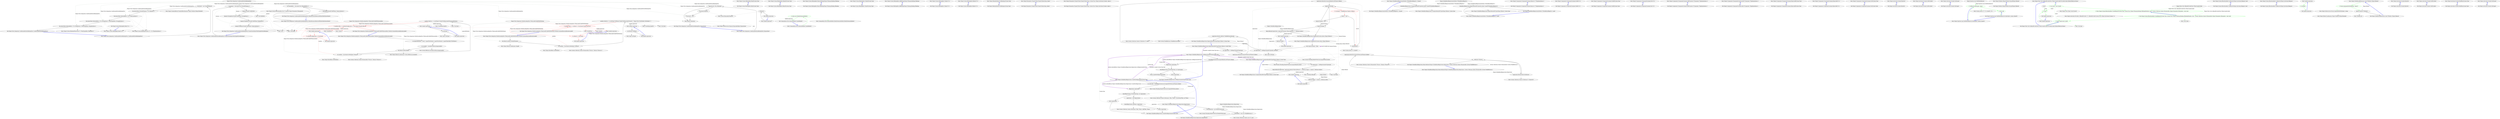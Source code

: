digraph  {
n34 [label="Ninject.Tests.Integration.ConditionalAttributeBindingTests", span=""];
n0 [cluster="Ninject.Tests.Integration.ConditionalAttributeBindingTests.ConditionalAttributeBindingTests()", label="Entry Ninject.Tests.Integration.ConditionalAttributeBindingTests.ConditionalAttributeBindingTests()", span="75-75"];
n1 [cluster="Ninject.Tests.Integration.ConditionalAttributeBindingTests.ConditionalAttributeBindingTests()", label="this.kernel = new StandardKernel()", span="77-77"];
n2 [cluster="Ninject.Tests.Integration.ConditionalAttributeBindingTests.ConditionalAttributeBindingTests()", label="this.kernel.Bind<IVariableWeapon>().To<Hammer>()", span="78-78"];
n7 [cluster="Ninject.StandardKernel.StandardKernel(params Ninject.Modules.INinjectModule[])", label="Entry Ninject.StandardKernel.StandardKernel(params Ninject.Modules.INinjectModule[])", span="31-31"];
n3 [cluster="Ninject.Tests.Integration.ConditionalAttributeBindingTests.ConditionalAttributeBindingTests()", label="this.kernel.Bind<IAttackAbility>().To<UnknownAttack>()", span="79-79"];
n8 [cluster="Ninject.Syntax.IBindingRoot.Bind<T>()", label="Entry Ninject.Syntax.IBindingRoot.Bind<T>()", span="23-23"];
n9 [cluster="Ninject.Syntax.IBindingToSyntax<T1>.To<TImplementation>()", label="Entry Ninject.Syntax.IBindingToSyntax<T1>.To<TImplementation>()", span="31-31"];
n4 [cluster="Ninject.Tests.Integration.ConditionalAttributeBindingTests.ConditionalAttributeBindingTests()", label="this.kernel.Bind<IAttackAbility>().To<StrongAttack>().WhenTargetHas<StrongAttribute>()", span="80-80"];
n5 [cluster="Ninject.Tests.Integration.ConditionalAttributeBindingTests.ConditionalAttributeBindingTests()", label="this.kernel.Bind<IAttackAbility>().To<WeakAttack>().WhenTargetHas<WeakAttribute>()", span="81-81"];
n10 [cluster="Ninject.Syntax.IBindingWhenSyntax<T>.WhenTargetHas<TAttribute>()", label="Entry Ninject.Syntax.IBindingWhenSyntax<T>.WhenTargetHas<TAttribute>()", span="104-104"];
n6 [cluster="Ninject.Tests.Integration.ConditionalAttributeBindingTests.ConditionalAttributeBindingTests()", label="Exit Ninject.Tests.Integration.ConditionalAttributeBindingTests.ConditionalAttributeBindingTests()", span="75-75"];
n11 [cluster="Ninject.Tests.Integration.ConditionalAttributeBindingTests.DefaultInstanceIsResolvedWhenNoAttributesMatch()", label="Entry Ninject.Tests.Integration.ConditionalAttributeBindingTests.DefaultInstanceIsResolvedWhenNoAttributesMatch()", span="85-85"];
n12 [cluster="Ninject.Tests.Integration.ConditionalAttributeBindingTests.DefaultInstanceIsResolvedWhenNoAttributesMatch()", label="var attackAbility = this.kernel.Get<IAttackAbility>()", span="87-87"];
n13 [cluster="Ninject.Tests.Integration.ConditionalAttributeBindingTests.DefaultInstanceIsResolvedWhenNoAttributesMatch()", label="attackAbility.Should().BeOfType<UnknownAttack>()", span="88-88"];
n15 [cluster="Ninject.Syntax.IResolutionRoot.Get<T>(params Ninject.Parameters.IParameter[])", label="Entry Ninject.Syntax.IResolutionRoot.Get<T>(params Ninject.Parameters.IParameter[])", span="30-30"];
n14 [cluster="Ninject.Tests.Integration.ConditionalAttributeBindingTests.DefaultInstanceIsResolvedWhenNoAttributesMatch()", label="Exit Ninject.Tests.Integration.ConditionalAttributeBindingTests.DefaultInstanceIsResolvedWhenNoAttributesMatch()", span="85-85"];
n16 [cluster="Unk.Should", label="Entry Unk.Should", span=""];
n17 [cluster="Unk.>", label="Entry Unk.>", span=""];
n18 [cluster="Ninject.Tests.Integration.ConditionalAttributeBindingTests.PropertiesAreInjectMatchingAttributeBindings()", label="Entry Ninject.Tests.Integration.ConditionalAttributeBindingTests.PropertiesAreInjectMatchingAttributeBindings()", span="92-92"];
n19 [cluster="Ninject.Tests.Integration.ConditionalAttributeBindingTests.PropertiesAreInjectMatchingAttributeBindings()", label="var hammer = this.kernel.Get<IVariableWeapon>()", span="94-94"];
n20 [cluster="Ninject.Tests.Integration.ConditionalAttributeBindingTests.PropertiesAreInjectMatchingAttributeBindings()", label="hammer.Should().NotBeNull()", span="95-95"];
n21 [cluster="Ninject.Tests.Integration.ConditionalAttributeBindingTests.PropertiesAreInjectMatchingAttributeBindings()", label="hammer.StrongAttack.Should().BeOfType<StrongAttack>()", span="96-96"];
n22 [cluster="Ninject.Tests.Integration.ConditionalAttributeBindingTests.PropertiesAreInjectMatchingAttributeBindings()", label="hammer.WeakAttack.Should().BeOfType<WeakAttack>()", span="97-97"];
n23 [cluster="Ninject.Tests.Integration.ConditionalAttributeBindingTests.PropertiesAreInjectMatchingAttributeBindings()", label="hammer.WtfAttack.Should().BeOfType<UnknownAttack>()", span="98-98"];
n25 [cluster="Unk.NotBeNull", label="Entry Unk.NotBeNull", span=""];
n24 [cluster="Ninject.Tests.Integration.ConditionalAttributeBindingTests.PropertiesAreInjectMatchingAttributeBindings()", label="Exit Ninject.Tests.Integration.ConditionalAttributeBindingTests.PropertiesAreInjectMatchingAttributeBindings()", span="92-92"];
n26 [cluster="Ninject.Tests.Integration.ConditionalAttributeBindingTests.Dispose(bool)", label="Entry Ninject.Tests.Integration.ConditionalAttributeBindingTests.Dispose(bool)", span="101-101"];
n27 [cluster="Ninject.Tests.Integration.ConditionalAttributeBindingTests.Dispose(bool)", label="disposing && !this.IsDisposed", span="103-103"];
n30 [cluster="Ninject.Tests.Integration.ConditionalAttributeBindingTests.Dispose(bool)", label="base.Dispose( disposing )", span="108-108"];
n28 [cluster="Ninject.Tests.Integration.ConditionalAttributeBindingTests.Dispose(bool)", label="this.kernel.Dispose()", span="105-105"];
n29 [cluster="Ninject.Tests.Integration.ConditionalAttributeBindingTests.Dispose(bool)", label="this.kernel = null", span="106-106"];
n32 [cluster="System.IDisposable.Dispose()", label="Entry System.IDisposable.Dispose()", span="0-0"];
n31 [cluster="Ninject.Tests.Integration.ConditionalAttributeBindingTests.Dispose(bool)", label="Exit Ninject.Tests.Integration.ConditionalAttributeBindingTests.Dispose(bool)", span="101-101"];
n33 [cluster="Ninject.Infrastructure.Disposal.DisposableObject.Dispose(bool)", label="Entry Ninject.Infrastructure.Disposal.DisposableObject.Dispose(bool)", span="47-47"];
m0_1 [cluster="Ninject.Syntax.IBindingRoot.Bind<T>()", file="CachePruningTests.cs", label="Exit Ninject.Syntax.IBindingRoot.Bind<T>()", span="26-26"];
m0_2 [cluster="Ninject.Syntax.IBindingRoot.Bind(System.Type)", file="CachePruningTests.cs", label="Entry Ninject.Syntax.IBindingRoot.Bind(System.Type)", span="32-32"];
m0_3 [cluster="Ninject.Syntax.IBindingRoot.Bind(System.Type)", file="CachePruningTests.cs", label="Exit Ninject.Syntax.IBindingRoot.Bind(System.Type)", span="32-32"];
m0_10 [cluster="Ninject.Syntax.IBindingRoot.Rebind(System.Type)", file="CachePruningTests.cs", label="Entry Ninject.Syntax.IBindingRoot.Rebind(System.Type)", span="56-56"];
m0_11 [cluster="Ninject.Syntax.IBindingRoot.Rebind(System.Type)", file="CachePruningTests.cs", label="Exit Ninject.Syntax.IBindingRoot.Rebind(System.Type)", span="56-56"];
m0_14 [cluster="Ninject.Syntax.IBindingRoot.RemoveBinding(Ninject.Planning.Bindings.IBinding)", file="CachePruningTests.cs", label="Entry Ninject.Syntax.IBindingRoot.RemoveBinding(Ninject.Planning.Bindings.IBinding)", span="68-68"];
m0_15 [cluster="Ninject.Syntax.IBindingRoot.RemoveBinding(Ninject.Planning.Bindings.IBinding)", file="CachePruningTests.cs", label="Exit Ninject.Syntax.IBindingRoot.RemoveBinding(Ninject.Planning.Bindings.IBinding)", span="68-68"];
m0_6 [cluster="Ninject.Syntax.IBindingRoot.Unbind(System.Type)", file="CachePruningTests.cs", label="Entry Ninject.Syntax.IBindingRoot.Unbind(System.Type)", span="44-44"];
m0_7 [cluster="Ninject.Syntax.IBindingRoot.Unbind(System.Type)", file="CachePruningTests.cs", label="Exit Ninject.Syntax.IBindingRoot.Unbind(System.Type)", span="44-44"];
m0_12 [cluster="Ninject.Syntax.IBindingRoot.AddBinding(Ninject.Planning.Bindings.IBinding)", file="CachePruningTests.cs", label="Entry Ninject.Syntax.IBindingRoot.AddBinding(Ninject.Planning.Bindings.IBinding)", span="62-62"];
m0_13 [cluster="Ninject.Syntax.IBindingRoot.AddBinding(Ninject.Planning.Bindings.IBinding)", file="CachePruningTests.cs", label="Exit Ninject.Syntax.IBindingRoot.AddBinding(Ninject.Planning.Bindings.IBinding)", span="62-62"];
m0_4 [cluster="Ninject.Syntax.IBindingRoot.Unbind<T>()", file="CachePruningTests.cs", label="Entry Ninject.Syntax.IBindingRoot.Unbind<T>()", span="38-38"];
m0_5 [cluster="Ninject.Syntax.IBindingRoot.Unbind<T>()", file="CachePruningTests.cs", label="Exit Ninject.Syntax.IBindingRoot.Unbind<T>()", span="38-38"];
m0_8 [cluster="Ninject.Syntax.IBindingRoot.Rebind<T>()", file="CachePruningTests.cs", label="Entry Ninject.Syntax.IBindingRoot.Rebind<T>()", span="50-50"];
m0_9 [cluster="Ninject.Syntax.IBindingRoot.Rebind<T>()", file="CachePruningTests.cs", label="Exit Ninject.Syntax.IBindingRoot.Rebind<T>()", span="50-50"];
m1_0 [cluster="Ninject.IReadonlyKernel.GetBindings(System.Type)", file="CompiledModuleLoaderPlugin.cs", label="Entry Ninject.IReadonlyKernel.GetBindings(System.Type)", span="19-19"];
m1_1 [cluster="Ninject.IReadonlyKernel.GetBindings(System.Type)", file="CompiledModuleLoaderPlugin.cs", label="Exit Ninject.IReadonlyKernel.GetBindings(System.Type)", span="19-19"];
m2_0 [cluster="Ninject.Parameters.PropertyValue.PropertyValue(string, object)", file="ComponentContainer.cs", label="Entry Ninject.Parameters.PropertyValue.PropertyValue(string, object)", span="26-26"];
m2_1 [cluster="Ninject.Parameters.PropertyValue.PropertyValue(string, object)", file="ComponentContainer.cs", label="Exit Ninject.Parameters.PropertyValue.PropertyValue(string, object)", span="26-26"];
m2_2 [cluster="Ninject.Parameters.PropertyValue.PropertyValue(string, System.Func<Ninject.Activation.IContext, object>)", file="ComponentContainer.cs", label="Entry Ninject.Parameters.PropertyValue.PropertyValue(string, System.Func<Ninject.Activation.IContext, object>)", span="33-33"];
m2_3 [cluster="Ninject.Parameters.PropertyValue.PropertyValue(string, System.Func<Ninject.Activation.IContext, object>)", file="ComponentContainer.cs", label="Exit Ninject.Parameters.PropertyValue.PropertyValue(string, System.Func<Ninject.Activation.IContext, object>)", span="33-33"];
m4_8 [cluster="System.Collections.Generic.ICollection<T>.Add(T)", file="GlobalKernelRegistration.cs", label="Entry System.Collections.Generic.ICollection<T>.Add(T)", span="0-0"];
m4_66 [cluster="System.Collections.Generic.List<T>.List()", file="GlobalKernelRegistration.cs", label="Entry System.Collections.Generic.List<T>.List()", span="0-0"];
m4_30 [cluster="object.GetType()", file="GlobalKernelRegistration.cs", label="Entry object.GetType()", span="0-0"];
m4_36 [cluster="Ninject.GlobalKernelRegistration.RemoveKernels(Ninject.GlobalKernelRegistration.Registration, System.Collections.Generic.IEnumerable<System.WeakReference>)", file="GlobalKernelRegistration.cs", label="Entry Ninject.GlobalKernelRegistration.RemoveKernels(Ninject.GlobalKernelRegistration.Registration, System.Collections.Generic.IEnumerable<System.WeakReference>)", span="93-93"];
m4_37 [cluster="Ninject.GlobalKernelRegistration.RemoveKernels(Ninject.GlobalKernelRegistration.Registration, System.Collections.Generic.IEnumerable<System.WeakReference>)", file="GlobalKernelRegistration.cs", label="registration.KernelLock.AcquireWriterLock(Timeout.Infinite)", span="95-95"];
m4_38 [cluster="Ninject.GlobalKernelRegistration.RemoveKernels(Ninject.GlobalKernelRegistration.Registration, System.Collections.Generic.IEnumerable<System.WeakReference>)", file="GlobalKernelRegistration.cs", label="references.ToArray()", span="98-98"];
m4_39 [cluster="Ninject.GlobalKernelRegistration.RemoveKernels(Ninject.GlobalKernelRegistration.Registration, System.Collections.Generic.IEnumerable<System.WeakReference>)", file="GlobalKernelRegistration.cs", label="registration.Kernels.Remove(reference)", span="100-100"];
m4_40 [cluster="Ninject.GlobalKernelRegistration.RemoveKernels(Ninject.GlobalKernelRegistration.Registration, System.Collections.Generic.IEnumerable<System.WeakReference>)", file="GlobalKernelRegistration.cs", label="Exit Ninject.GlobalKernelRegistration.RemoveKernels(Ninject.GlobalKernelRegistration.Registration, System.Collections.Generic.IEnumerable<System.WeakReference>)", span="93-93"];
m4_0 [cluster="Ninject.GlobalKernelRegistration.RegisterKernelForType(Ninject.IKernel, System.Type)", file="GlobalKernelRegistration.cs", label="Entry Ninject.GlobalKernelRegistration.RegisterKernelForType(Ninject.IKernel, System.Type)", span="37-37"];
m4_1 [cluster="Ninject.GlobalKernelRegistration.RegisterKernelForType(Ninject.IKernel, System.Type)", file="GlobalKernelRegistration.cs", label="var registration = GetRegistrationForType(type)", span="39-39"];
m4_3 [cluster="Ninject.GlobalKernelRegistration.RegisterKernelForType(Ninject.IKernel, System.Type)", file="GlobalKernelRegistration.cs", label="registration.Kernels.Add(new WeakReference(kernel))", span="43-43"];
m4_2 [cluster="Ninject.GlobalKernelRegistration.RegisterKernelForType(Ninject.IKernel, System.Type)", file="GlobalKernelRegistration.cs", label="registration.KernelLock.AcquireWriterLock(Timeout.Infinite)", span="40-40"];
m4_4 [cluster="Ninject.GlobalKernelRegistration.RegisterKernelForType(Ninject.IKernel, System.Type)", file="GlobalKernelRegistration.cs", label="Exit Ninject.GlobalKernelRegistration.RegisterKernelForType(Ninject.IKernel, System.Type)", span="37-37"];
m4_50 [cluster="Ninject.GlobalKernelRegistration.CreateNewRegistration(System.Type)", file="GlobalKernelRegistration.cs", label="Entry Ninject.GlobalKernelRegistration.CreateNewRegistration(System.Type)", span="128-128"];
m4_51 [cluster="Ninject.GlobalKernelRegistration.CreateNewRegistration(System.Type)", file="GlobalKernelRegistration.cs", label="var lockCookie = kernelRegistrationsLock.UpgradeToWriterLock(Timeout.Infinite)", span="130-130"];
m4_53 [cluster="Ninject.GlobalKernelRegistration.CreateNewRegistration(System.Type)", file="GlobalKernelRegistration.cs", label="kernelRegistrations.TryGetValue(type, out registration)", span="134-134"];
m4_56 [cluster="Ninject.GlobalKernelRegistration.CreateNewRegistration(System.Type)", file="GlobalKernelRegistration.cs", label="kernelRegistrations.Add(type, registration)", span="140-140"];
m4_52 [cluster="Ninject.GlobalKernelRegistration.CreateNewRegistration(System.Type)", file="GlobalKernelRegistration.cs", label="Registration registration", span="133-133"];
m4_54 [cluster="Ninject.GlobalKernelRegistration.CreateNewRegistration(System.Type)", file="GlobalKernelRegistration.cs", label="return registration;", span="136-136"];
m4_55 [cluster="Ninject.GlobalKernelRegistration.CreateNewRegistration(System.Type)", file="GlobalKernelRegistration.cs", label="registration = new Registration()", span="139-139"];
m4_57 [cluster="Ninject.GlobalKernelRegistration.CreateNewRegistration(System.Type)", file="GlobalKernelRegistration.cs", label="return registration;", span="141-141"];
m4_58 [cluster="Ninject.GlobalKernelRegistration.CreateNewRegistration(System.Type)", file="GlobalKernelRegistration.cs", label="Exit Ninject.GlobalKernelRegistration.CreateNewRegistration(System.Type)", span="128-128"];
m4_31 [cluster="System.Threading.ReaderWriterLock.AcquireReaderLock(int)", file="GlobalKernelRegistration.cs", label="Entry System.Threading.ReaderWriterLock.AcquireReaderLock(int)", span="0-0"];
m4_9 [cluster="Ninject.GlobalKernelRegistration.UnregisterKernelForType(Ninject.IKernel, System.Type)", file="GlobalKernelRegistration.cs", label="Entry Ninject.GlobalKernelRegistration.UnregisterKernelForType(Ninject.IKernel, System.Type)", span="51-51"];
m4_10 [cluster="Ninject.GlobalKernelRegistration.UnregisterKernelForType(Ninject.IKernel, System.Type)", file="GlobalKernelRegistration.cs", label="var registration = GetRegistrationForType(type)", span="53-53"];
m4_11 [cluster="Ninject.GlobalKernelRegistration.UnregisterKernelForType(Ninject.IKernel, System.Type)", file="GlobalKernelRegistration.cs", label="RemoveKernels(registration, registration.Kernels.Where(reference => reference.Target == kernel || !reference.IsAlive))", span="54-54"];
m4_12 [cluster="Ninject.GlobalKernelRegistration.UnregisterKernelForType(Ninject.IKernel, System.Type)", file="GlobalKernelRegistration.cs", label="Exit Ninject.GlobalKernelRegistration.UnregisterKernelForType(Ninject.IKernel, System.Type)", span="51-51"];
m4_59 [cluster="System.Threading.ReaderWriterLock.UpgradeToWriterLock(int)", file="GlobalKernelRegistration.cs", label="Entry System.Threading.ReaderWriterLock.UpgradeToWriterLock(int)", span="0-0"];
m4_32 [cluster="System.Action<T>.Invoke(T)", file="GlobalKernelRegistration.cs", label="Entry System.Action<T>.Invoke(T)", span="0-0"];
m4_13 [cluster="Unk.Where", file="GlobalKernelRegistration.cs", label="Entry Unk.Where", span=""];
m4_60 [cluster="Ninject.GlobalKernelRegistration.Registration.Registration()", file="GlobalKernelRegistration.cs", label="Entry Ninject.GlobalKernelRegistration.Registration.Registration()", span="151-151"];
m4_62 [cluster="Ninject.GlobalKernelRegistration.Registration.Registration()", file="GlobalKernelRegistration.cs", label="this.KernelLock = new ReaderWriterLock()", span="153-153"];
m4_63 [cluster="Ninject.GlobalKernelRegistration.Registration.Registration()", file="GlobalKernelRegistration.cs", label="this.Kernels = new List<WeakReference>()", span="154-154"];
m4_64 [cluster="Ninject.GlobalKernelRegistration.Registration.Registration()", file="GlobalKernelRegistration.cs", label="Exit Ninject.GlobalKernelRegistration.Registration.Registration()", span="151-151"];
m4_14 [cluster="Unk.RemoveKernels", file="GlobalKernelRegistration.cs", label="Entry Unk.RemoveKernels", span=""];
m4_5 [cluster="Ninject.GlobalKernelRegistration.GetRegistrationForType(System.Type)", file="GlobalKernelRegistration.cs", label="Entry Ninject.GlobalKernelRegistration.GetRegistrationForType(System.Type)", span="109-109"];
m4_43 [cluster="Ninject.GlobalKernelRegistration.GetRegistrationForType(System.Type)", file="GlobalKernelRegistration.cs", label="kernelRegistrationsLock.AcquireReaderLock(Timeout.Infinite)", span="111-111"];
m4_45 [cluster="Ninject.GlobalKernelRegistration.GetRegistrationForType(System.Type)", file="GlobalKernelRegistration.cs", label="kernelRegistrations.TryGetValue(type, out registration)", span="115-115"];
m4_47 [cluster="Ninject.GlobalKernelRegistration.GetRegistrationForType(System.Type)", file="GlobalKernelRegistration.cs", label="return CreateNewRegistration(type);", span="120-120"];
m4_44 [cluster="Ninject.GlobalKernelRegistration.GetRegistrationForType(System.Type)", file="GlobalKernelRegistration.cs", label="Registration registration", span="114-114"];
m4_46 [cluster="Ninject.GlobalKernelRegistration.GetRegistrationForType(System.Type)", file="GlobalKernelRegistration.cs", label="return registration;", span="117-117"];
m4_48 [cluster="Ninject.GlobalKernelRegistration.GetRegistrationForType(System.Type)", file="GlobalKernelRegistration.cs", label="Exit Ninject.GlobalKernelRegistration.GetRegistrationForType(System.Type)", span="109-109"];
m4_33 [cluster="lambda expression", file="GlobalKernelRegistration.cs", label="Entry lambda expression", span="89-89"];
m4_16 [cluster="lambda expression", file="GlobalKernelRegistration.cs", label="reference.Target == kernel || !reference.IsAlive", span="54-54"];
m4_15 [cluster="lambda expression", file="GlobalKernelRegistration.cs", label="Entry lambda expression", span="54-54"];
m4_17 [cluster="lambda expression", file="GlobalKernelRegistration.cs", label="Exit lambda expression", span="54-54"];
m4_34 [cluster="lambda expression", file="GlobalKernelRegistration.cs", label="!reference.IsAlive", span="89-89"];
m4_35 [cluster="lambda expression", file="GlobalKernelRegistration.cs", label="Exit lambda expression", span="89-89"];
m4_49 [cluster="System.Collections.Generic.IDictionary<TKey, TValue>.TryGetValue(TKey, out TValue)", file="GlobalKernelRegistration.cs", label="Entry System.Collections.Generic.IDictionary<TKey, TValue>.TryGetValue(TKey, out TValue)", span="0-0"];
m4_42 [cluster="System.Collections.Generic.ICollection<T>.Remove(T)", file="GlobalKernelRegistration.cs", label="Entry System.Collections.Generic.ICollection<T>.Remove(T)", span="0-0"];
m4_7 [cluster="System.WeakReference.WeakReference(object)", file="GlobalKernelRegistration.cs", label="Entry System.WeakReference.WeakReference(object)", span="0-0"];
m4_65 [cluster="System.Threading.ReaderWriterLock.ReaderWriterLock()", file="GlobalKernelRegistration.cs", label="Entry System.Threading.ReaderWriterLock.ReaderWriterLock()", span="0-0"];
m4_18 [cluster="Ninject.GlobalKernelRegistration.MapKernels(System.Action<Ninject.IKernel>)", file="GlobalKernelRegistration.cs", label="Entry Ninject.GlobalKernelRegistration.MapKernels(System.Action<Ninject.IKernel>)", span="61-61"];
m4_19 [cluster="Ninject.GlobalKernelRegistration.MapKernels(System.Action<Ninject.IKernel>)", file="GlobalKernelRegistration.cs", label="bool requiresCleanup = false", span="63-63"];
m4_25 [cluster="Ninject.GlobalKernelRegistration.MapKernels(System.Action<Ninject.IKernel>)", file="GlobalKernelRegistration.cs", label="action(kernel)", span="74-74"];
m4_20 [cluster="Ninject.GlobalKernelRegistration.MapKernels(System.Action<Ninject.IKernel>)", file="GlobalKernelRegistration.cs", label="var registration = GetRegistrationForType(this.GetType())", span="64-64"];
m4_27 [cluster="Ninject.GlobalKernelRegistration.MapKernels(System.Action<Ninject.IKernel>)", file="GlobalKernelRegistration.cs", label=requiresCleanup, span="87-87"];
m4_21 [cluster="Ninject.GlobalKernelRegistration.MapKernels(System.Action<Ninject.IKernel>)", file="GlobalKernelRegistration.cs", label="registration.KernelLock.AcquireReaderLock(Timeout.Infinite)", span="65-65"];
m4_22 [cluster="Ninject.GlobalKernelRegistration.MapKernels(System.Action<Ninject.IKernel>)", file="GlobalKernelRegistration.cs", label="registration.Kernels", span="69-69"];
m4_28 [cluster="Ninject.GlobalKernelRegistration.MapKernels(System.Action<Ninject.IKernel>)", file="GlobalKernelRegistration.cs", label="RemoveKernels(registration, registration.Kernels.Where(reference => !reference.IsAlive))", span="89-89"];
m4_23 [cluster="Ninject.GlobalKernelRegistration.MapKernels(System.Action<Ninject.IKernel>)", color=red, community=0, file="GlobalKernelRegistration.cs", label="0: var kernel = weakReference.Target as IKernel", span="71-71"];
m4_24 [cluster="Ninject.GlobalKernelRegistration.MapKernels(System.Action<Ninject.IKernel>)", file="GlobalKernelRegistration.cs", label="kernel != null", span="72-72"];
m4_26 [cluster="Ninject.GlobalKernelRegistration.MapKernels(System.Action<Ninject.IKernel>)", file="GlobalKernelRegistration.cs", label="requiresCleanup = true", span="78-78"];
m4_29 [cluster="Ninject.GlobalKernelRegistration.MapKernels(System.Action<Ninject.IKernel>)", file="GlobalKernelRegistration.cs", label="Exit Ninject.GlobalKernelRegistration.MapKernels(System.Action<Ninject.IKernel>)", span="61-61"];
m4_61 [cluster="System.Collections.Generic.IDictionary<TKey, TValue>.Add(TKey, TValue)", file="GlobalKernelRegistration.cs", label="Entry System.Collections.Generic.IDictionary<TKey, TValue>.Add(TKey, TValue)", span="0-0"];
m4_41 [cluster="System.Collections.Generic.IEnumerable<TSource>.ToArray<TSource>()", file="GlobalKernelRegistration.cs", label="Entry System.Collections.Generic.IEnumerable<TSource>.ToArray<TSource>()", span="0-0"];
m4_6 [cluster="System.Threading.ReaderWriterLock.AcquireWriterLock(int)", file="GlobalKernelRegistration.cs", label="Entry System.Threading.ReaderWriterLock.AcquireWriterLock(int)", span="0-0"];
m4_67 [file="GlobalKernelRegistration.cs", label="Ninject.IKernel", span=""];
m4_68 [file="GlobalKernelRegistration.cs", label="Ninject.GlobalKernelRegistration", span=""];
m4_69 [file="GlobalKernelRegistration.cs", label="Ninject.GlobalKernelRegistration.Registration", span=""];
m5_4 [cluster="Ninject.GlobalKernelRegistrationModule<TGlobalKernelRegistry>.Unload()", file="GlobalKernelRegistrationModule.cs", label="Entry Ninject.GlobalKernelRegistrationModule<TGlobalKernelRegistry>.Unload()", span="45-45"];
m5_5 [cluster="Ninject.GlobalKernelRegistrationModule<TGlobalKernelRegistry>.Unload()", file="GlobalKernelRegistrationModule.cs", label="GlobalKernelRegistration.UnregisterKernelForType(this.Kernel, typeof(TGlobalKernelRegistry))", span="47-47"];
m5_6 [cluster="Ninject.GlobalKernelRegistrationModule<TGlobalKernelRegistry>.Unload()", file="GlobalKernelRegistrationModule.cs", label="Exit Ninject.GlobalKernelRegistrationModule<TGlobalKernelRegistry>.Unload()", span="45-45"];
m5_3 [cluster="Ninject.GlobalKernelRegistration.RegisterKernelForType(Ninject.IKernel, System.Type)", file="GlobalKernelRegistrationModule.cs", label="Entry Ninject.GlobalKernelRegistration.RegisterKernelForType(Ninject.IKernel, System.Type)", span="37-37"];
m5_7 [cluster="Ninject.GlobalKernelRegistration.UnregisterKernelForType(Ninject.IKernel, System.Type)", file="GlobalKernelRegistrationModule.cs", label="Entry Ninject.GlobalKernelRegistration.UnregisterKernelForType(Ninject.IKernel, System.Type)", span="51-51"];
m5_0 [cluster="Ninject.GlobalKernelRegistrationModule<TGlobalKernelRegistry>.Load()", file="GlobalKernelRegistrationModule.cs", label="Entry Ninject.GlobalKernelRegistrationModule<TGlobalKernelRegistry>.Load()", span="37-37"];
m5_1 [cluster="Ninject.GlobalKernelRegistrationModule<TGlobalKernelRegistry>.Load()", file="GlobalKernelRegistrationModule.cs", label="GlobalKernelRegistration.RegisterKernelForType(this.Kernel, typeof(TGlobalKernelRegistry))", span="39-39"];
m5_2 [cluster="Ninject.GlobalKernelRegistrationModule<TGlobalKernelRegistry>.Load()", file="GlobalKernelRegistrationModule.cs", label="Exit Ninject.GlobalKernelRegistrationModule<TGlobalKernelRegistry>.Load()", span="37-37"];
m5_8 [file="GlobalKernelRegistrationModule.cs", label="Ninject.GlobalKernelRegistrationModule<TGlobalKernelRegistry>", span=""];
m6_6 [cluster="Ninject.Components.IComponentContainer.Remove<T, TImplementation>()", file="IComponentContainer.cs", label="Entry Ninject.Components.IComponentContainer.Remove<T, TImplementation>()", span="52-52"];
m6_7 [cluster="Ninject.Components.IComponentContainer.Remove<T, TImplementation>()", file="IComponentContainer.cs", label="Exit Ninject.Components.IComponentContainer.Remove<T, TImplementation>()", span="52-52"];
m6_10 [cluster="Ninject.Components.IComponentContainer.GetAll<T>()", file="IComponentContainer.cs", label="Entry Ninject.Components.IComponentContainer.GetAll<T>()", span="66-66"];
m6_11 [cluster="Ninject.Components.IComponentContainer.GetAll<T>()", file="IComponentContainer.cs", label="Exit Ninject.Components.IComponentContainer.GetAll<T>()", span="66-66"];
m6_14 [cluster="Ninject.Components.IComponentContainer.GetAll(System.Type)", file="IComponentContainer.cs", label="Entry Ninject.Components.IComponentContainer.GetAll(System.Type)", span="80-80"];
m6_15 [cluster="Ninject.Components.IComponentContainer.GetAll(System.Type)", file="IComponentContainer.cs", label="Exit Ninject.Components.IComponentContainer.GetAll(System.Type)", span="80-80"];
m6_8 [cluster="Ninject.Components.IComponentContainer.Get<T>()", file="IComponentContainer.cs", label="Entry Ninject.Components.IComponentContainer.Get<T>()", span="59-59"];
m6_9 [cluster="Ninject.Components.IComponentContainer.Get<T>()", file="IComponentContainer.cs", label="Exit Ninject.Components.IComponentContainer.Get<T>()", span="59-59"];
m6_16 [cluster="Ninject.Components.IComponentContainer.AddTransient<TComponent, TImplementation>()", file="IComponentContainer.cs", label="Entry Ninject.Components.IComponentContainer.AddTransient<TComponent, TImplementation>()", span="87-87"];
m6_17 [cluster="Ninject.Components.IComponentContainer.AddTransient<TComponent, TImplementation>()", file="IComponentContainer.cs", label="Exit Ninject.Components.IComponentContainer.AddTransient<TComponent, TImplementation>()", span="87-87"];
m6_0 [cluster="Ninject.Components.IComponentContainer.Add<TComponent, TImplementation>()", file="IComponentContainer.cs", label="Entry Ninject.Components.IComponentContainer.Add<TComponent, TImplementation>()", span="31-31"];
m6_1 [cluster="Ninject.Components.IComponentContainer.Add<TComponent, TImplementation>()", file="IComponentContainer.cs", label="Exit Ninject.Components.IComponentContainer.Add<TComponent, TImplementation>()", span="31-31"];
m6_4 [cluster="Ninject.Components.IComponentContainer.RemoveAll(System.Type)", file="IComponentContainer.cs", label="Entry Ninject.Components.IComponentContainer.RemoveAll(System.Type)", span="45-45"];
m6_5 [cluster="Ninject.Components.IComponentContainer.RemoveAll(System.Type)", file="IComponentContainer.cs", label="Exit Ninject.Components.IComponentContainer.RemoveAll(System.Type)", span="45-45"];
m6_2 [cluster="Ninject.Components.IComponentContainer.RemoveAll<T>()", file="IComponentContainer.cs", label="Entry Ninject.Components.IComponentContainer.RemoveAll<T>()", span="39-39"];
m6_3 [cluster="Ninject.Components.IComponentContainer.RemoveAll<T>()", file="IComponentContainer.cs", label="Exit Ninject.Components.IComponentContainer.RemoveAll<T>()", span="39-39"];
m6_12 [cluster="Ninject.Components.IComponentContainer.Get(System.Type)", file="IComponentContainer.cs", label="Entry Ninject.Components.IComponentContainer.Get(System.Type)", span="73-73"];
m6_13 [cluster="Ninject.Components.IComponentContainer.Get(System.Type)", file="IComponentContainer.cs", label="Exit Ninject.Components.IComponentContainer.Get(System.Type)", span="73-73"];
m7_4 [cluster="Ninject.Activation.IContext.Resolve()", file="IContext.cs", label="Entry Ninject.Activation.IContext.Resolve()", span="75-75"];
m7_5 [cluster="Ninject.Activation.IContext.Resolve()", file="IContext.cs", label="Exit Ninject.Activation.IContext.Resolve()", span="75-75"];
m7_0 [cluster="Ninject.Activation.IContext.GetProvider()", file="IContext.cs", label="Entry Ninject.Activation.IContext.GetProvider()", span="63-63"];
m7_1 [cluster="Ninject.Activation.IContext.GetProvider()", file="IContext.cs", label="Exit Ninject.Activation.IContext.GetProvider()", span="63-63"];
m7_2 [cluster="Ninject.Activation.IContext.GetScope()", file="IContext.cs", label="Entry Ninject.Activation.IContext.GetScope()", span="69-69"];
m7_3 [cluster="Ninject.Activation.IContext.GetScope()", file="IContext.cs", label="Exit Ninject.Activation.IContext.GetScope()", span="69-69"];
m12_6 [cluster="System.Action<T1, T2>.Invoke(T1, T2)", file="INinjectModule.cs", label="Entry System.Action<T1, T2>.Invoke(T1, T2)", span="0-0"];
m12_0 [cluster="Ninject.Modules.INinjectModule.OnLoad(Ninject.IKernel)", file="INinjectModule.cs", label="Entry Ninject.Modules.INinjectModule.OnLoad(Ninject.IKernel)", span="31-31"];
m12_1 [cluster="Ninject.Modules.INinjectModule.OnLoad(Ninject.IKernel)", file="INinjectModule.cs", label="Exit Ninject.Modules.INinjectModule.OnLoad(Ninject.IKernel)", span="31-31"];
m12_2 [cluster="Ninject.Injection.Linq.VoidMethodInjector.Invoke(object, params object[])", file="INinjectModule.cs", label="Entry Ninject.Injection.Linq.VoidMethodInjector.Invoke(object, params object[])", span="40-40"];
m12_3 [cluster="Ninject.Injection.Linq.VoidMethodInjector.Invoke(object, params object[])", color=green, community=0, file="INinjectModule.cs", label="0: Callback.Invoke(target, values)", span="42-42"];
m12_4 [cluster="Ninject.Injection.Linq.VoidMethodInjector.Invoke(object, params object[])", color=green, community=0, file="INinjectModule.cs", label="1: return null;", span="43-43"];
m12_5 [cluster="Ninject.Injection.Linq.VoidMethodInjector.Invoke(object, params object[])", file="INinjectModule.cs", label="Exit Ninject.Injection.Linq.VoidMethodInjector.Invoke(object, params object[])", span="40-40"];
m12_7 [file="INinjectModule.cs", label="Ninject.Injection.Linq.VoidMethodInjector", span=""];
m14_4 [cluster="Ninject.Tests.Unit.CallbackProviderTests.WhenCreateIsCalled.ProviderInvokesCallbackToRetrieveValue()", file="IResolutionRoot.cs", label="Entry Ninject.Tests.Unit.CallbackProviderTests.WhenCreateIsCalled.ProviderInvokesCallbackToRetrieveValue()", span="23-23"];
m14_5 [cluster="Ninject.Tests.Unit.CallbackProviderTests.WhenCreateIsCalled.ProviderInvokesCallbackToRetrieveValue()", color=green, community=0, file="IResolutionRoot.cs", label="0: var sword = new Sword()", span="25-25"];
m14_8 [cluster="Ninject.Tests.Unit.CallbackProviderTests.WhenCreateIsCalled.ProviderInvokesCallbackToRetrieveValue()", color=green, community=0, file="IResolutionRoot.cs", label="0: Assert.Same(sword, result)", span="28-28"];
m14_9 [cluster="Ninject.Tests.Unit.CallbackProviderTests.WhenCreateIsCalled.ProviderInvokesCallbackToRetrieveValue()", file="IResolutionRoot.cs", label="Exit Ninject.Tests.Unit.CallbackProviderTests.WhenCreateIsCalled.ProviderInvokesCallbackToRetrieveValue()", span="23-23"];
m14_2 [cluster="Ninject.Syntax.IResolutionRoot.CanResolve(Ninject.Activation.IRequest, bool)", file="IResolutionRoot.cs", label="Entry Ninject.Syntax.IResolutionRoot.CanResolve(Ninject.Activation.IRequest, bool)", span="39-39"];
m14_3 [cluster="Ninject.Syntax.IResolutionRoot.CanResolve(Ninject.Activation.IRequest, bool)", file="IResolutionRoot.cs", label="Exit Ninject.Syntax.IResolutionRoot.CanResolve(Ninject.Activation.IRequest, bool)", span="39-39"];
m14_6 [cluster="Ninject.Syntax.IResolutionRoot.CreateRequest(System.Type, System.Func<Ninject.Planning.Bindings.IBindingMetadata, bool>, System.Collections.Generic.IEnumerable<Ninject.Parameters.IParameter>, bool, bool)", color=green, community=0, file="IResolutionRoot.cs", label="0: Entry Ninject.Syntax.IResolutionRoot.CreateRequest(System.Type, System.Func<Ninject.Planning.Bindings.IBindingMetadata, bool>, System.Collections.Generic.IEnumerable<Ninject.Parameters.IParameter>, bool, bool)", span="58-58"];
m14_7 [cluster="Ninject.Syntax.IResolutionRoot.CreateRequest(System.Type, System.Func<Ninject.Planning.Bindings.IBindingMetadata, bool>, System.Collections.Generic.IEnumerable<Ninject.Parameters.IParameter>, bool, bool)", color=green, community=0, file="IResolutionRoot.cs", label="0: Exit Ninject.Syntax.IResolutionRoot.CreateRequest(System.Type, System.Func<Ninject.Planning.Bindings.IBindingMetadata, bool>, System.Collections.Generic.IEnumerable<Ninject.Parameters.IParameter>, bool, bool)", span="58-58"];
m14_13 [cluster="Unk.Same", file="IResolutionRoot.cs", label="Entry Unk.Same", span=""];
m14_0 [cluster="Ninject.Syntax.IResolutionRoot.CanResolve(Ninject.Activation.IRequest)", file="IResolutionRoot.cs", label="Entry Ninject.Syntax.IResolutionRoot.CanResolve(Ninject.Activation.IRequest)", span="29-29"];
m14_1 [cluster="Ninject.Syntax.IResolutionRoot.CanResolve(Ninject.Activation.IRequest)", file="IResolutionRoot.cs", label="Exit Ninject.Syntax.IResolutionRoot.CanResolve(Ninject.Activation.IRequest)", span="29-29"];
m14_12 [cluster="Unk.Create", file="IResolutionRoot.cs", label="Entry Unk.Create", span=""];
m14_11 [cluster="Ninject.Activation.Providers.CallbackProvider<T>.CallbackProvider(System.Func<Ninject.Activation.IContext, T>)", file="IResolutionRoot.cs", label="Entry Ninject.Activation.Providers.CallbackProvider<T>.CallbackProvider(System.Func<Ninject.Activation.IContext, T>)", span="37-37"];
m14_14 [cluster="lambda expression", file="IResolutionRoot.cs", label="Entry lambda expression", span="26-26"];
m14_15 [cluster="lambda expression", color=green, community=0, file="IResolutionRoot.cs", label="0: sword", span="26-26"];
m14_16 [cluster="lambda expression", file="IResolutionRoot.cs", label="Exit lambda expression", span="26-26"];
m14_10 [cluster="Ninject.Tests.Fakes.Sword.Sword()", file="IResolutionRoot.cs", label="Entry Ninject.Tests.Fakes.Sword.Sword()", span="4-4"];
m14_18 [file="IResolutionRoot.cs", label="Ninject.Tests.Unit.CallbackProviderTests.WhenCreateIsCalled", span=""];
m14_19 [file="IResolutionRoot.cs", label=sword, span=""];
m16_3 [cluster="lambda expression", file="ModuleLoader.cs", label="Entry lambda expression", span="29-29"];
m16_4 [cluster="lambda expression", color=green, community=0, file="ModuleLoader.cs", label="0: ctx.Kernel", span="29-29"];
m16_5 [cluster="lambda expression", file="ModuleLoader.cs", label="Exit lambda expression", span="29-29"];
m17_0 [cluster="Ninject.ModuleLoadExtensions.Load<TModule>(Ninject.IKernel)", file="ModuleLoadExtensions.cs", label="Entry Ninject.ModuleLoadExtensions.Load<TModule>(Ninject.IKernel)", span="28-28"];
m17_1 [cluster="Ninject.ModuleLoadExtensions.Load<TModule>(Ninject.IKernel)", color=green, community=0, file="ModuleLoadExtensions.cs", label="0: Ensure.ArgumentNotNull(kernel, ''kernel'')", span="31-31"];
m17_2 [cluster="Ninject.ModuleLoadExtensions.Load<TModule>(Ninject.IKernel)", file="ModuleLoadExtensions.cs", label="kernel.Load(new TModule())", span="32-32"];
m17_3 [cluster="Ninject.ModuleLoadExtensions.Load<TModule>(Ninject.IKernel)", file="ModuleLoadExtensions.cs", label="Exit Ninject.ModuleLoadExtensions.Load<TModule>(Ninject.IKernel)", span="28-28"];
m17_4 [cluster="Ninject.Infrastructure.Ensure.ArgumentNotNull(object, string)", file="ModuleLoadExtensions.cs", label="Entry Ninject.Infrastructure.Ensure.ArgumentNotNull(object, string)", span="17-17"];
m17_6 [cluster="Ninject.IKernel.Load(params Ninject.Modules.INinjectModule[])", file="ModuleLoadExtensions.cs", label="Entry Ninject.IKernel.Load(params Ninject.Modules.INinjectModule[])", span="40-40"];
m17_5 [cluster="TModule.cstr", file="ModuleLoadExtensions.cs", label="Entry TModule.cstr", span=""];
m18_4 [cluster="Ninject.Activation.IContext.Resolve()", file="NinjectModule.cs", label="Entry Ninject.Activation.IContext.Resolve()", span="87-87"];
m18_5 [cluster="Ninject.Activation.IContext.Resolve()", file="NinjectModule.cs", label="Exit Ninject.Activation.IContext.Resolve()", span="87-87"];
m18_0 [cluster="Ninject.Activation.IContext.GetProvider()", file="NinjectModule.cs", label="Entry Ninject.Activation.IContext.GetProvider()", span="75-75"];
m18_1 [cluster="Ninject.Activation.IContext.GetProvider()", file="NinjectModule.cs", label="Exit Ninject.Activation.IContext.GetProvider()", span="75-75"];
m18_6 [cluster="Ninject.Activation.IContext.BuildPlan(System.Type)", file="NinjectModule.cs", label="Entry Ninject.Activation.IContext.BuildPlan(System.Type)", span="93-93"];
m18_7 [cluster="Ninject.Activation.IContext.BuildPlan(System.Type)", file="NinjectModule.cs", label="Exit Ninject.Activation.IContext.BuildPlan(System.Type)", span="93-93"];
m18_2 [cluster="Ninject.Activation.IContext.GetScope()", file="NinjectModule.cs", label="Entry Ninject.Activation.IContext.GetScope()", span="81-81"];
m18_3 [cluster="Ninject.Activation.IContext.GetScope()", file="NinjectModule.cs", label="Exit Ninject.Activation.IContext.GetScope()", span="81-81"];
m22_3 [cluster="CommandLine.Text.SentenceBuilder.DefaultSentenceBuilder.DefaultSentenceBuilder()", file="StandardKernel.cs", label="Entry CommandLine.Text.SentenceBuilder.DefaultSentenceBuilder.DefaultSentenceBuilder()", span="65-65"];
m22_0 [cluster="CommandLine.Text.SentenceBuilder.CreateDefault()", file="StandardKernel.cs", label="Entry CommandLine.Text.SentenceBuilder.CreateDefault()", span="21-21"];
m22_1 [cluster="CommandLine.Text.SentenceBuilder.CreateDefault()", color=green, community=0, file="StandardKernel.cs", label="0: return new DefaultSentenceBuilder();", span="23-23"];
m22_2 [cluster="CommandLine.Text.SentenceBuilder.CreateDefault()", file="StandardKernel.cs", label="Exit CommandLine.Text.SentenceBuilder.CreateDefault()", span="21-21"];
m22_4 [cluster="lambda expression", file="StandardKernel.cs", label="Entry lambda expression", span="27-27"];
m22_5 [cluster="lambda expression", file="StandardKernel.cs", label="x.Dispose()", span="27-27"];
m22_6 [cluster="lambda expression", file="StandardKernel.cs", label="Exit lambda expression", span="27-27"];
m23_15 [cluster="Unk.All", file="WhenLoadIsCalledWithAssemblies.cs", label="Entry Unk.All", span=""];
m23_16 [cluster="Unk.BeTrue", file="WhenLoadIsCalledWithAssemblies.cs", label="Entry Unk.BeTrue", span=""];
m23_8 [cluster="System.Reflection.Assembly.GetExecutingAssembly()", file="WhenLoadIsCalledWithAssemblies.cs", label="Entry System.Reflection.Assembly.GetExecutingAssembly()", span="0-0"];
m23_10 [cluster="Ninject.KernelBase.GetModules()", file="WhenLoadIsCalledWithAssemblies.cs", label="Entry Ninject.KernelBase.GetModules()", span="194-194"];
m23_0 [cluster="Ninject.Tests.Integration.ModuleLoadingTests.WhenLoadIsCalledWithAssemblies.ModulesContainedInAssembliesAreLoaded()", file="WhenLoadIsCalledWithAssemblies.cs", label="Entry Ninject.Tests.Integration.ModuleLoadingTests.WhenLoadIsCalledWithAssemblies.ModulesContainedInAssembliesAreLoaded()", span="12-12"];
m23_1 [cluster="Ninject.Tests.Integration.ModuleLoadingTests.WhenLoadIsCalledWithAssemblies.ModulesContainedInAssembliesAreLoaded()", file="WhenLoadIsCalledWithAssemblies.cs", label="var expectedModules = new[] { typeof(TestModule), typeof(TestModule2), typeof(OtherFakes.TestModule) }", span="14-14"];
m23_2 [cluster="Ninject.Tests.Integration.ModuleLoadingTests.WhenLoadIsCalledWithAssemblies.ModulesContainedInAssembliesAreLoaded()", file="WhenLoadIsCalledWithAssemblies.cs", label="var assembly = Assembly.GetExecutingAssembly()", span="15-15"];
m23_5 [cluster="Ninject.Tests.Integration.ModuleLoadingTests.WhenLoadIsCalledWithAssemblies.ModulesContainedInAssembliesAreLoaded()", file="WhenLoadIsCalledWithAssemblies.cs", label="modules.Select(m => m.GetType()).Should().BeEquivalentTo(expectedModules)", span="20-20"];
m23_3 [cluster="Ninject.Tests.Integration.ModuleLoadingTests.WhenLoadIsCalledWithAssemblies.ModulesContainedInAssembliesAreLoaded()", file="WhenLoadIsCalledWithAssemblies.cs", label="this.Kernel.Load(assembly)", span="17-17"];
m23_4 [cluster="Ninject.Tests.Integration.ModuleLoadingTests.WhenLoadIsCalledWithAssemblies.ModulesContainedInAssembliesAreLoaded()", file="WhenLoadIsCalledWithAssemblies.cs", label="var modules = this.Kernel.GetModules().ToArray()", span="18-18"];
m23_6 [cluster="Ninject.Tests.Integration.ModuleLoadingTests.WhenLoadIsCalledWithAssemblies.ModulesContainedInAssembliesAreLoaded()", color=red, community=0, file="WhenLoadIsCalledWithAssemblies.cs", label="0: modules.All(m => m.KernelConfiguration == this.Kernel).Should().BeTrue()", span="21-21"];
m23_7 [cluster="Ninject.Tests.Integration.ModuleLoadingTests.WhenLoadIsCalledWithAssemblies.ModulesContainedInAssembliesAreLoaded()", file="WhenLoadIsCalledWithAssemblies.cs", label="Exit Ninject.Tests.Integration.ModuleLoadingTests.WhenLoadIsCalledWithAssemblies.ModulesContainedInAssembliesAreLoaded()", span="12-12"];
m23_21 [cluster="lambda expression", file="WhenLoadIsCalledWithAssemblies.cs", label="Entry lambda expression", span="21-21"];
m23_17 [cluster="lambda expression", file="WhenLoadIsCalledWithAssemblies.cs", label="Entry lambda expression", span="20-20"];
m23_18 [cluster="lambda expression", file="WhenLoadIsCalledWithAssemblies.cs", label="m.GetType()", span="20-20"];
m23_19 [cluster="lambda expression", file="WhenLoadIsCalledWithAssemblies.cs", label="Exit lambda expression", span="20-20"];
m23_22 [cluster="lambda expression", color=red, community=0, file="WhenLoadIsCalledWithAssemblies.cs", label="0: m.KernelConfiguration == this.Kernel", span="21-21"];
m23_23 [cluster="lambda expression", file="WhenLoadIsCalledWithAssemblies.cs", label="Exit lambda expression", span="21-21"];
m23_11 [cluster="System.Collections.Generic.IEnumerable<TSource>.ToArray<TSource>()", file="WhenLoadIsCalledWithAssemblies.cs", label="Entry System.Collections.Generic.IEnumerable<TSource>.ToArray<TSource>()", span="0-0"];
m23_20 [cluster="object.GetType()", file="WhenLoadIsCalledWithAssemblies.cs", label="Entry object.GetType()", span="0-0"];
m23_9 [cluster="Ninject.IKernel.Load(params System.Reflection.Assembly[])", file="WhenLoadIsCalledWithAssemblies.cs", label="Entry Ninject.IKernel.Load(params System.Reflection.Assembly[])", span="61-61"];
m23_14 [cluster="Unk.BeEquivalentTo", file="WhenLoadIsCalledWithAssemblies.cs", label="Entry Unk.BeEquivalentTo", span=""];
m23_12 [cluster="Unk.Select", file="WhenLoadIsCalledWithAssemblies.cs", label="Entry Unk.Select", span=""];
m23_24 [file="WhenLoadIsCalledWithAssemblies.cs", label="Ninject.Tests.Integration.ModuleLoadingTests.WhenLoadIsCalledWithAssemblies", span=""];
m24_12 [cluster="Unk.All", file="WhenLoadIsCalledWithFileName.cs", label="Entry Unk.All", span=""];
m24_6 [cluster="Ninject.IKernel.Load(params string[])", file="WhenLoadIsCalledWithFileName.cs", label="Entry Ninject.IKernel.Load(params string[])", span="51-51"];
m24_13 [cluster="Unk.BeTrue", file="WhenLoadIsCalledWithFileName.cs", label="Entry Unk.BeTrue", span=""];
m24_0 [cluster="Ninject.Tests.Integration.ModuleLoadingTests.WhenLoadIsCalledWithFileName.ModulesContainedInAssembliesAreLoaded()", file="WhenLoadIsCalledWithFileName.cs", label="Entry Ninject.Tests.Integration.ModuleLoadingTests.WhenLoadIsCalledWithFileName.ModulesContainedInAssembliesAreLoaded()", span="14-14"];
m24_1 [cluster="Ninject.Tests.Integration.ModuleLoadingTests.WhenLoadIsCalledWithFileName.ModulesContainedInAssembliesAreLoaded()", file="WhenLoadIsCalledWithFileName.cs", label="this.Kernel.Load(this.ModuleFilename)", span="16-16"];
m24_2 [cluster="Ninject.Tests.Integration.ModuleLoadingTests.WhenLoadIsCalledWithFileName.ModulesContainedInAssembliesAreLoaded()", file="WhenLoadIsCalledWithFileName.cs", label="var modules = this.Kernel.GetModules().ToArray()", span="18-18"];
m24_3 [cluster="Ninject.Tests.Integration.ModuleLoadingTests.WhenLoadIsCalledWithFileName.ModulesContainedInAssembliesAreLoaded()", file="WhenLoadIsCalledWithFileName.cs", label="modules.Select(m => m.GetType().FullName).Should().BeEquivalentTo(new[] { ''Ninject.Tests.TestModules.TestModule'' })", span="20-20"];
m24_4 [cluster="Ninject.Tests.Integration.ModuleLoadingTests.WhenLoadIsCalledWithFileName.ModulesContainedInAssembliesAreLoaded()", color=red, community=0, file="WhenLoadIsCalledWithFileName.cs", label="0: modules.All(m => m.Kernel == this.Kernel).Should().BeTrue()", span="21-21"];
m24_5 [cluster="Ninject.Tests.Integration.ModuleLoadingTests.WhenLoadIsCalledWithFileName.ModulesContainedInAssembliesAreLoaded()", file="WhenLoadIsCalledWithFileName.cs", label="Exit Ninject.Tests.Integration.ModuleLoadingTests.WhenLoadIsCalledWithFileName.ModulesContainedInAssembliesAreLoaded()", span="14-14"];
m24_7 [cluster="Ninject.KernelBase.GetModules()", file="WhenLoadIsCalledWithFileName.cs", label="Entry Ninject.KernelBase.GetModules()", span="193-193"];
m24_17 [cluster="object.GetType()", file="WhenLoadIsCalledWithFileName.cs", label="Entry object.GetType()", span="0-0"];
m24_8 [cluster="System.Collections.Generic.IEnumerable<TSource>.ToArray<TSource>()", file="WhenLoadIsCalledWithFileName.cs", label="Entry System.Collections.Generic.IEnumerable<TSource>.ToArray<TSource>()", span="0-0"];
m24_18 [cluster="lambda expression", file="WhenLoadIsCalledWithFileName.cs", label="Entry lambda expression", span="21-21"];
m24_14 [cluster="lambda expression", file="WhenLoadIsCalledWithFileName.cs", label="Entry lambda expression", span="20-20"];
m24_15 [cluster="lambda expression", file="WhenLoadIsCalledWithFileName.cs", label="m.GetType().FullName", span="20-20"];
m24_16 [cluster="lambda expression", file="WhenLoadIsCalledWithFileName.cs", label="Exit lambda expression", span="20-20"];
m24_19 [cluster="lambda expression", color=red, community=0, file="WhenLoadIsCalledWithFileName.cs", label="0: m.Kernel == this.Kernel", span="21-21"];
m24_20 [cluster="lambda expression", file="WhenLoadIsCalledWithFileName.cs", label="Exit lambda expression", span="21-21"];
m24_11 [cluster="Unk.BeEquivalentTo", file="WhenLoadIsCalledWithFileName.cs", label="Entry Unk.BeEquivalentTo", span=""];
m24_9 [cluster="Unk.Select", file="WhenLoadIsCalledWithFileName.cs", label="Entry Unk.Select", span=""];
m24_21 [file="WhenLoadIsCalledWithFileName.cs", label="Ninject.Tests.Integration.ModuleLoadingTests.WhenLoadIsCalledWithFileName", span=""];
n34 -> n1  [color=darkseagreen4, key=1, label="Ninject.Tests.Integration.ConditionalAttributeBindingTests", style=dashed];
n34 -> n2  [color=darkseagreen4, key=1, label="Ninject.Tests.Integration.ConditionalAttributeBindingTests", style=dashed];
n34 -> n3  [color=darkseagreen4, key=1, label="Ninject.Tests.Integration.ConditionalAttributeBindingTests", style=dashed];
n34 -> n4  [color=darkseagreen4, key=1, label="Ninject.Tests.Integration.ConditionalAttributeBindingTests", style=dashed];
n34 -> n5  [color=darkseagreen4, key=1, label="Ninject.Tests.Integration.ConditionalAttributeBindingTests", style=dashed];
n34 -> n12  [color=darkseagreen4, key=1, label="Ninject.Tests.Integration.ConditionalAttributeBindingTests", style=dashed];
n34 -> n19  [color=darkseagreen4, key=1, label="Ninject.Tests.Integration.ConditionalAttributeBindingTests", style=dashed];
n34 -> n27  [color=darkseagreen4, key=1, label="Ninject.Tests.Integration.ConditionalAttributeBindingTests", style=dashed];
n34 -> n28  [color=darkseagreen4, key=1, label="Ninject.Tests.Integration.ConditionalAttributeBindingTests", style=dashed];
n34 -> n29  [color=darkseagreen4, key=1, label="Ninject.Tests.Integration.ConditionalAttributeBindingTests", style=dashed];
n34 -> n30  [color=darkseagreen4, key=1, label="Ninject.Tests.Integration.ConditionalAttributeBindingTests", style=dashed];
n0 -> n1  [key=0, style=solid];
n1 -> n2  [key=0, style=solid];
n1 -> n7  [key=2, style=dotted];
n2 -> n3  [key=0, style=solid];
n2 -> n8  [key=2, style=dotted];
n2 -> n9  [key=2, style=dotted];
n3 -> n4  [key=0, style=solid];
n3 -> n8  [key=2, style=dotted];
n3 -> n9  [key=2, style=dotted];
n4 -> n5  [key=0, style=solid];
n4 -> n8  [key=2, style=dotted];
n4 -> n9  [key=2, style=dotted];
n4 -> n10  [key=2, style=dotted];
n5 -> n6  [key=0, style=solid];
n5 -> n8  [key=2, style=dotted];
n5 -> n9  [key=2, style=dotted];
n5 -> n10  [key=2, style=dotted];
n6 -> n0  [color=blue, key=0, style=bold];
n11 -> n12  [key=0, style=solid];
n12 -> n13  [key=0, style=solid];
n12 -> n15  [key=2, style=dotted];
n13 -> n14  [key=0, style=solid];
n13 -> n16  [key=2, style=dotted];
n13 -> n17  [key=2, style=dotted];
n14 -> n11  [color=blue, key=0, style=bold];
n18 -> n19  [key=0, style=solid];
n19 -> n20  [key=0, style=solid];
n19 -> n15  [key=2, style=dotted];
n19 -> n21  [color=darkseagreen4, key=1, label=hammer, style=dashed];
n19 -> n22  [color=darkseagreen4, key=1, label=hammer, style=dashed];
n19 -> n23  [color=darkseagreen4, key=1, label=hammer, style=dashed];
n20 -> n21  [key=0, style=solid];
n20 -> n16  [key=2, style=dotted];
n20 -> n25  [key=2, style=dotted];
n21 -> n22  [key=0, style=solid];
n21 -> n16  [key=2, style=dotted];
n21 -> n17  [key=2, style=dotted];
n22 -> n23  [key=0, style=solid];
n22 -> n16  [key=2, style=dotted];
n22 -> n17  [key=2, style=dotted];
n23 -> n24  [key=0, style=solid];
n23 -> n16  [key=2, style=dotted];
n23 -> n17  [key=2, style=dotted];
n24 -> n18  [color=blue, key=0, style=bold];
n26 -> n27  [key=0, style=solid];
n26 -> n30  [color=darkseagreen4, key=1, label=bool, style=dashed];
n27 -> n28  [key=0, style=solid];
n27 -> n30  [key=0, style=solid];
n30 -> n31  [key=0, style=solid];
n30 -> n33  [key=2, style=dotted];
n28 -> n29  [key=0, style=solid];
n28 -> n32  [key=2, style=dotted];
n29 -> n30  [key=0, style=solid];
n31 -> n26  [color=blue, key=0, style=bold];
m0_1 -> n8  [color=blue, key=0, style=bold];
m0_2 -> m0_3  [key=0, style=solid];
m0_3 -> m0_2  [color=blue, key=0, style=bold];
m0_10 -> m0_11  [key=0, style=solid];
m0_11 -> m0_10  [color=blue, key=0, style=bold];
m0_14 -> m0_15  [key=0, style=solid];
m0_15 -> m0_14  [color=blue, key=0, style=bold];
m0_6 -> m0_7  [key=0, style=solid];
m0_7 -> m0_6  [color=blue, key=0, style=bold];
m0_12 -> m0_13  [key=0, style=solid];
m0_13 -> m0_12  [color=blue, key=0, style=bold];
m0_4 -> m0_5  [key=0, style=solid];
m0_5 -> m0_4  [color=blue, key=0, style=bold];
m0_8 -> m0_9  [key=0, style=solid];
m0_9 -> m0_8  [color=blue, key=0, style=bold];
m1_0 -> m1_1  [key=0, style=solid];
m1_1 -> m1_0  [color=blue, key=0, style=bold];
m2_0 -> m2_1  [key=0, style=solid];
m2_1 -> m2_0  [color=blue, key=0, style=bold];
m2_2 -> m2_3  [key=0, style=solid];
m2_3 -> m2_2  [color=blue, key=0, style=bold];
m4_36 -> m4_37  [key=0, style=solid];
m4_36 -> m4_38  [color=darkseagreen4, key=1, label="System.Collections.Generic.IEnumerable<System.WeakReference>", style=dashed];
m4_36 -> m4_39  [color=darkseagreen4, key=1, label="Ninject.GlobalKernelRegistration.Registration", style=dashed];
m4_37 -> m4_38  [key=0, style=solid];
m4_37 -> m4_6  [key=2, style=dotted];
m4_38 -> m4_39  [key=0, style=solid];
m4_38 -> m4_40  [key=0, style=solid];
m4_38 -> m4_41  [key=2, style=dotted];
m4_39 -> m4_38  [key=0, style=solid];
m4_39 -> m4_42  [key=2, style=dotted];
m4_40 -> m4_36  [color=blue, key=0, style=bold];
m4_0 -> m4_1  [key=0, style=solid];
m4_0 -> m4_3  [color=darkseagreen4, key=1, label="Ninject.IKernel", style=dashed];
m4_1 -> m4_2  [key=0, style=solid];
m4_1 -> m4_5  [key=2, style=dotted];
m4_1 -> m4_3  [color=darkseagreen4, key=1, label=registration, style=dashed];
m4_3 -> m4_4  [key=0, style=solid];
m4_3 -> m4_7  [key=2, style=dotted];
m4_3 -> m4_8  [key=2, style=dotted];
m4_2 -> m4_3  [key=0, style=solid];
m4_2 -> m4_6  [key=2, style=dotted];
m4_4 -> m4_0  [color=blue, key=0, style=bold];
m4_50 -> m4_51  [key=0, style=solid];
m4_50 -> m4_53  [color=darkseagreen4, key=1, label="System.Type", style=dashed];
m4_50 -> m4_56  [color=darkseagreen4, key=1, label="System.Type", style=dashed];
m4_50 -> m4_5  [color=darkorchid, key=3, label="Parameter variable System.Type type", style=bold];
m4_50 -> m4_52  [color=darkorchid, key=3, label="method methodReturn Ninject.GlobalKernelRegistration.Registration CreateNewRegistration", style=bold];
m4_51 -> m4_52  [key=0, style=solid];
m4_51 -> m4_59  [key=2, style=dotted];
m4_53 -> m4_54  [key=0, style=solid];
m4_53 -> m4_55  [key=0, style=solid];
m4_53 -> m4_49  [key=2, style=dotted];
m4_56 -> m4_57  [key=0, style=solid];
m4_56 -> m4_61  [key=2, style=dotted];
m4_52 -> m4_53  [key=0, style=solid];
m4_54 -> m4_58  [key=0, style=solid];
m4_55 -> m4_56  [key=0, style=solid];
m4_55 -> m4_60  [key=2, style=dotted];
m4_55 -> m4_57  [color=darkseagreen4, key=1, label=registration, style=dashed];
m4_57 -> m4_58  [key=0, style=solid];
m4_58 -> m4_50  [color=blue, key=0, style=bold];
m4_9 -> m4_10  [key=0, style=solid];
m4_9 -> m4_11  [color=darkseagreen4, key=1, label="Ninject.IKernel", style=dashed];
m4_9 -> m4_16  [color=darkseagreen4, key=1, label="Ninject.IKernel", style=dashed];
m4_10 -> m4_11  [key=0, style=solid];
m4_10 -> m4_5  [key=2, style=dotted];
m4_11 -> m4_12  [key=0, style=solid];
m4_11 -> m4_13  [key=2, style=dotted];
m4_11 -> m4_14  [key=2, style=dotted];
m4_11 -> m4_15  [color=darkseagreen4, key=1, label="lambda expression", style=dashed];
m4_12 -> m4_9  [color=blue, key=0, style=bold];
m4_60 -> m4_62  [key=0, style=solid];
m4_62 -> m4_63  [key=0, style=solid];
m4_62 -> m4_65  [key=2, style=dotted];
m4_63 -> m4_64  [key=0, style=solid];
m4_63 -> m4_66  [key=2, style=dotted];
m4_64 -> m4_60  [color=blue, key=0, style=bold];
m4_5 -> m4_43  [key=0, style=solid];
m4_5 -> m4_45  [color=darkseagreen4, key=1, label="System.Type", style=dashed];
m4_5 -> m4_47  [color=darkseagreen4, key=1, label="System.Type", style=dashed];
m4_5 -> m4_0  [color=darkorchid, key=3, label="Parameter variable System.Type type", style=bold];
m4_5 -> m4_9  [color=darkorchid, key=3, label="Parameter variable System.Type type", style=bold];
m4_5 -> m4_44  [color=darkorchid, key=3, label="method methodReturn Ninject.GlobalKernelRegistration.Registration GetRegistrationForType", style=bold];
m4_5 -> m4_50  [color=darkorchid, key=3, label="method methodReturn Ninject.GlobalKernelRegistration.Registration GetRegistrationForType", style=bold];
m4_43 -> m4_44  [key=0, style=solid];
m4_43 -> m4_31  [key=2, style=dotted];
m4_45 -> m4_46  [key=0, style=solid];
m4_45 -> m4_47  [key=0, style=solid];
m4_45 -> m4_49  [key=2, style=dotted];
m4_47 -> m4_48  [key=0, style=solid];
m4_47 -> m4_50  [key=2, style=dotted];
m4_44 -> m4_45  [key=0, style=solid];
m4_46 -> m4_48  [key=0, style=solid];
m4_48 -> m4_5  [color=blue, key=0, style=bold];
m4_33 -> m4_34  [key=0, style=solid];
m4_16 -> m4_17  [key=0, style=solid];
m4_15 -> m4_16  [key=0, style=solid];
m4_17 -> m4_15  [color=blue, key=0, style=bold];
m4_34 -> m4_35  [key=0, style=solid];
m4_35 -> m4_33  [color=blue, key=0, style=bold];
m4_18 -> m4_19  [key=0, style=solid];
m4_18 -> m4_25  [color=darkseagreen4, key=1, label="System.Action<Ninject.IKernel>", style=dashed];
m4_19 -> m4_20  [key=0, style=solid];
m4_19 -> m4_27  [color=darkseagreen4, key=1, label=requiresCleanup, style=dashed];
m4_19 -> m4_19  [color=darkorchid, key=3, label="Local variable bool requiresCleanup", style=bold];
m4_25 -> m4_22  [key=0, style=solid];
m4_25 -> m4_32  [key=2, style=dotted];
m4_20 -> m4_21  [key=0, style=solid];
m4_20 -> m4_30  [key=2, style=dotted];
m4_20 -> m4_5  [key=2, style=dotted];
m4_20 -> m4_22  [color=darkseagreen4, key=1, label=registration, style=dashed];
m4_20 -> m4_28  [color=darkseagreen4, key=1, label=registration, style=dashed];
m4_27 -> m4_28  [key=0, style=solid];
m4_27 -> m4_29  [key=0, style=solid];
m4_21 -> m4_22  [key=0, style=solid];
m4_21 -> m4_31  [key=2, style=dotted];
m4_22 -> m4_23  [color=red, key=0, style=solid];
m4_22 -> m4_27  [key=0, style=solid];
m4_28 -> m4_29  [key=0, style=solid];
m4_28 -> m4_13  [key=2, style=dotted];
m4_28 -> m4_14  [key=2, style=dotted];
m4_28 -> m4_33  [color=darkseagreen4, key=1, label="lambda expression", style=dashed];
m4_23 -> m4_24  [color=red, key=0, style=solid];
m4_23 -> m4_25  [color=red, key=1, label=kernel, style=dashed];
m4_24 -> m4_25  [key=0, style=solid];
m4_24 -> m4_26  [key=0, style=solid];
m4_26 -> m4_22  [key=0, style=solid];
m4_26 -> m4_27  [color=darkseagreen4, key=1, label=requiresCleanup, style=dashed];
m4_29 -> m4_18  [color=blue, key=0, style=bold];
m4_67 -> m4_16  [color=darkseagreen4, key=1, label="Ninject.IKernel", style=dashed];
m4_68 -> m4_20  [color=darkseagreen4, key=1, label="Ninject.GlobalKernelRegistration", style=dashed];
m4_68 -> m4_28  [color=darkseagreen4, key=1, label="Ninject.GlobalKernelRegistration", style=dashed];
m4_69 -> m4_62  [color=darkseagreen4, key=1, label="Ninject.GlobalKernelRegistration.Registration", style=dashed];
m4_69 -> m4_63  [color=darkseagreen4, key=1, label="Ninject.GlobalKernelRegistration.Registration", style=dashed];
m5_4 -> m5_5  [key=0, style=solid];
m5_5 -> m5_6  [key=0, style=solid];
m5_5 -> m5_7  [key=2, style=dotted];
m5_6 -> m5_4  [color=blue, key=0, style=bold];
m5_0 -> m5_1  [key=0, style=solid];
m5_1 -> m5_2  [key=0, style=solid];
m5_1 -> m5_3  [key=2, style=dotted];
m5_2 -> m5_0  [color=blue, key=0, style=bold];
m5_8 -> m5_1  [color=darkseagreen4, key=1, label="Ninject.GlobalKernelRegistrationModule<TGlobalKernelRegistry>", style=dashed];
m5_8 -> m5_5  [color=darkseagreen4, key=1, label="Ninject.GlobalKernelRegistrationModule<TGlobalKernelRegistry>", style=dashed];
m6_6 -> m6_7  [key=0, style=solid];
m6_7 -> m6_6  [color=blue, key=0, style=bold];
m6_10 -> m6_11  [key=0, style=solid];
m6_11 -> m6_10  [color=blue, key=0, style=bold];
m6_14 -> m6_15  [key=0, style=solid];
m6_15 -> m6_14  [color=blue, key=0, style=bold];
m6_8 -> m6_9  [key=0, style=solid];
m6_9 -> m6_8  [color=blue, key=0, style=bold];
m6_16 -> m6_17  [key=0, style=solid];
m6_17 -> m6_16  [color=blue, key=0, style=bold];
m6_0 -> m6_1  [key=0, style=solid];
m6_1 -> m6_0  [color=blue, key=0, style=bold];
m6_4 -> m6_5  [key=0, style=solid];
m6_5 -> m6_4  [color=blue, key=0, style=bold];
m6_2 -> m6_3  [key=0, style=solid];
m6_3 -> m6_2  [color=blue, key=0, style=bold];
m6_12 -> m6_13  [key=0, style=solid];
m6_13 -> m6_12  [color=blue, key=0, style=bold];
m7_4 -> m7_5  [key=0, style=solid];
m7_5 -> m7_4  [color=blue, key=0, style=bold];
m7_0 -> m7_1  [key=0, style=solid];
m7_1 -> m7_0  [color=blue, key=0, style=bold];
m7_2 -> m7_3  [key=0, style=solid];
m7_3 -> m7_2  [color=blue, key=0, style=bold];
m12_0 -> m12_1  [key=0, style=solid];
m12_1 -> m12_0  [color=blue, key=0, style=bold];
m12_2 -> m12_3  [color=green, key=0, style=solid];
m12_3 -> m12_2  [color=blue, key=0, style=bold];
m12_3 -> m12_4  [color=green, key=0, style=solid];
m12_3 -> m12_6  [color=green, key=2, style=dotted];
m12_4 -> m12_5  [color=green, key=0, style=solid];
m12_5 -> m12_4  [color=blue, key=0, style=bold];
m12_5 -> m12_2  [color=blue, key=0, style=bold];
m12_7 -> m12_3  [color=green, key=1, label="Ninject.Injection.Linq.VoidMethodInjector", style=dashed];
m14_4 -> m14_5  [color=green, key=0, style=solid];
m14_5 -> m14_4  [color=blue, key=0, style=bold];
m14_5 -> m14_6  [color=green, key=0, style=solid];
m14_5 -> m14_10  [color=green, key=2, style=dotted];
m14_5 -> m14_15  [color=green, key=1, label=sword, style=dashed];
m14_5 -> m14_8  [color=green, key=1, label=sword, style=dashed];
m14_8 -> m14_9  [color=green, key=0, style=solid];
m14_8 -> m14_13  [color=green, key=2, style=dotted];
m14_9 -> m14_8  [color=blue, key=0, style=bold];
m14_9 -> m14_4  [color=blue, key=0, style=bold];
m14_2 -> m14_3  [key=0, style=solid];
m14_3 -> m14_2  [color=blue, key=0, style=bold];
m14_6 -> m14_7  [color=green, key=0, style=solid];
m14_6 -> m14_11  [color=green, key=2, style=dotted];
m14_7 -> m14_8  [color=green, key=0, style=solid];
m14_7 -> m14_12  [color=green, key=2, style=dotted];
m14_7 -> m14_6  [color=blue, key=0, style=bold];
m14_0 -> m14_1  [key=0, style=solid];
m14_1 -> m14_0  [color=blue, key=0, style=bold];
m14_14 -> m14_15  [color=green, key=0, style=solid];
m14_15 -> m14_16  [color=green, key=0, style=solid];
m14_16 -> m14_14  [color=blue, key=0, style=bold];
m14_18 -> m14_6  [color=green, key=1, label="Ninject.Tests.Unit.CallbackProviderTests.WhenCreateIsCalled", style=dashed];
m14_18 -> m14_7  [color=green, key=1, label="Ninject.Tests.Unit.CallbackProviderTests.WhenCreateIsCalled", style=dashed];
m14_19 -> m14_15  [color=green, key=1, label=sword, style=dashed];
m16_3 -> m16_4  [color=green, key=0, style=solid];
m16_4 -> m16_5  [color=green, key=0, style=solid];
m16_5 -> m16_3  [color=blue, key=0, style=bold];
m17_0 -> m17_1  [color=green, key=0, style=solid];
m17_0 -> m17_2  [color=darkseagreen4, key=1, label="Ninject.IKernel", style=dashed];
m17_1 -> m17_2  [color=green, key=0, style=solid];
m17_1 -> m17_4  [color=green, key=2, style=dotted];
m17_2 -> m17_3  [key=0, style=solid];
m17_2 -> m17_5  [key=2, style=dotted];
m17_2 -> m17_6  [key=2, style=dotted];
m17_3 -> m17_0  [color=blue, key=0, style=bold];
m18_4 -> m18_5  [key=0, style=solid];
m18_5 -> m18_4  [color=blue, key=0, style=bold];
m18_0 -> m18_1  [key=0, style=solid];
m18_1 -> m18_0  [color=blue, key=0, style=bold];
m18_6 -> m18_7  [key=0, style=solid];
m18_7 -> m18_6  [color=blue, key=0, style=bold];
m18_2 -> m18_3  [key=0, style=solid];
m18_3 -> m18_2  [color=blue, key=0, style=bold];
m22_0 -> m22_1  [color=green, key=0, style=solid];
m22_1 -> m22_2  [color=green, key=0, style=solid];
m22_1 -> m22_3  [color=green, key=2, style=dotted];
m22_1 -> m22_4  [color=darkseagreen4, key=1, label="lambda expression", style=dashed];
m22_2 -> m22_0  [color=blue, key=0, style=bold];
m22_4 -> m22_5  [key=0, style=solid];
m22_5 -> m22_6  [key=0, style=solid];
m22_5 -> n32  [key=2, style=dotted];
m22_6 -> m22_4  [color=blue, key=0, style=bold];
m23_0 -> m23_1  [key=0, style=solid];
m23_1 -> m23_2  [key=0, style=solid];
m23_1 -> m23_5  [color=darkseagreen4, key=1, label=expectedModules, style=dashed];
m23_2 -> m23_3  [key=0, style=solid];
m23_2 -> m23_8  [key=2, style=dotted];
m23_5 -> m23_6  [color=red, key=0, style=solid];
m23_5 -> m23_12  [key=2, style=dotted];
m23_5 -> n16  [key=2, style=dotted];
m23_5 -> m23_14  [key=2, style=dotted];
m23_5 -> m23_17  [color=darkseagreen4, key=1, label="lambda expression", style=dashed];
m23_3 -> m23_4  [key=0, style=solid];
m23_3 -> m23_9  [key=2, style=dotted];
m23_4 -> m23_5  [key=0, style=solid];
m23_4 -> m23_10  [key=2, style=dotted];
m23_4 -> m23_11  [key=2, style=dotted];
m23_4 -> m23_6  [color=red, key=1, label=modules, style=dashed];
m23_6 -> m23_7  [color=red, key=0, style=solid];
m23_6 -> m23_15  [color=red, key=2, style=dotted];
m23_6 -> n16  [color=red, key=2, style=dotted];
m23_6 -> m23_16  [color=red, key=2, style=dotted];
m23_6 -> m23_21  [color=red, key=1, label="lambda expression", style=dashed];
m23_7 -> m23_0  [color=blue, key=0, style=bold];
m23_21 -> m23_22  [color=red, key=0, style=solid];
m23_17 -> m23_18  [key=0, style=solid];
m23_18 -> m23_19  [key=0, style=solid];
m23_18 -> m23_20  [key=2, style=dotted];
m23_19 -> m23_17  [color=blue, key=0, style=bold];
m23_22 -> m23_23  [color=red, key=0, style=solid];
m23_23 -> m23_21  [color=blue, key=0, style=bold];
m23_24 -> m23_3  [color=darkseagreen4, key=1, label="Ninject.Tests.Integration.ModuleLoadingTests.WhenLoadIsCalledWithAssemblies", style=dashed];
m23_24 -> m23_4  [color=darkseagreen4, key=1, label="Ninject.Tests.Integration.ModuleLoadingTests.WhenLoadIsCalledWithAssemblies", style=dashed];
m23_24 -> m23_6  [color=red, key=1, label="Ninject.Tests.Integration.ModuleLoadingTests.WhenLoadIsCalledWithAssemblies", style=dashed];
m23_24 -> m23_22  [color=red, key=1, label="Ninject.Tests.Integration.ModuleLoadingTests.WhenLoadIsCalledWithAssemblies", style=dashed];
m24_0 -> m24_1  [key=0, style=solid];
m24_1 -> m24_2  [key=0, style=solid];
m24_1 -> m24_6  [key=2, style=dotted];
m24_2 -> m24_3  [key=0, style=solid];
m24_2 -> m24_7  [key=2, style=dotted];
m24_2 -> m24_8  [key=2, style=dotted];
m24_2 -> m24_4  [color=red, key=1, label=modules, style=dashed];
m24_3 -> m24_4  [color=red, key=0, style=solid];
m24_3 -> m24_9  [key=2, style=dotted];
m24_3 -> n16  [key=2, style=dotted];
m24_3 -> m24_11  [key=2, style=dotted];
m24_3 -> m24_14  [color=darkseagreen4, key=1, label="lambda expression", style=dashed];
m24_4 -> m24_5  [color=red, key=0, style=solid];
m24_4 -> m24_12  [color=red, key=2, style=dotted];
m24_4 -> n16  [color=red, key=2, style=dotted];
m24_4 -> m24_13  [color=red, key=2, style=dotted];
m24_4 -> m24_18  [color=red, key=1, label="lambda expression", style=dashed];
m24_5 -> m24_0  [color=blue, key=0, style=bold];
m24_18 -> m24_19  [color=red, key=0, style=solid];
m24_14 -> m24_15  [key=0, style=solid];
m24_15 -> m24_16  [key=0, style=solid];
m24_15 -> m24_17  [key=2, style=dotted];
m24_16 -> m24_14  [color=blue, key=0, style=bold];
m24_19 -> m24_20  [color=red, key=0, style=solid];
m24_20 -> m24_18  [color=blue, key=0, style=bold];
m24_21 -> m24_1  [color=darkseagreen4, key=1, label="Ninject.Tests.Integration.ModuleLoadingTests.WhenLoadIsCalledWithFileName", style=dashed];
m24_21 -> m24_2  [color=darkseagreen4, key=1, label="Ninject.Tests.Integration.ModuleLoadingTests.WhenLoadIsCalledWithFileName", style=dashed];
m24_21 -> m24_4  [color=red, key=1, label="Ninject.Tests.Integration.ModuleLoadingTests.WhenLoadIsCalledWithFileName", style=dashed];
m24_21 -> m24_19  [color=red, key=1, label="Ninject.Tests.Integration.ModuleLoadingTests.WhenLoadIsCalledWithFileName", style=dashed];
}
